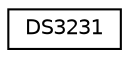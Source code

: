 digraph "Graphical Class Hierarchy"
{
  edge [fontname="Helvetica",fontsize="10",labelfontname="Helvetica",labelfontsize="10"];
  node [fontname="Helvetica",fontsize="10",shape=record];
  rankdir="LR";
  Node0 [label="DS3231",height=0.2,width=0.4,color="black", fillcolor="white", style="filled",URL="$class_d_s3231.html"];
}
